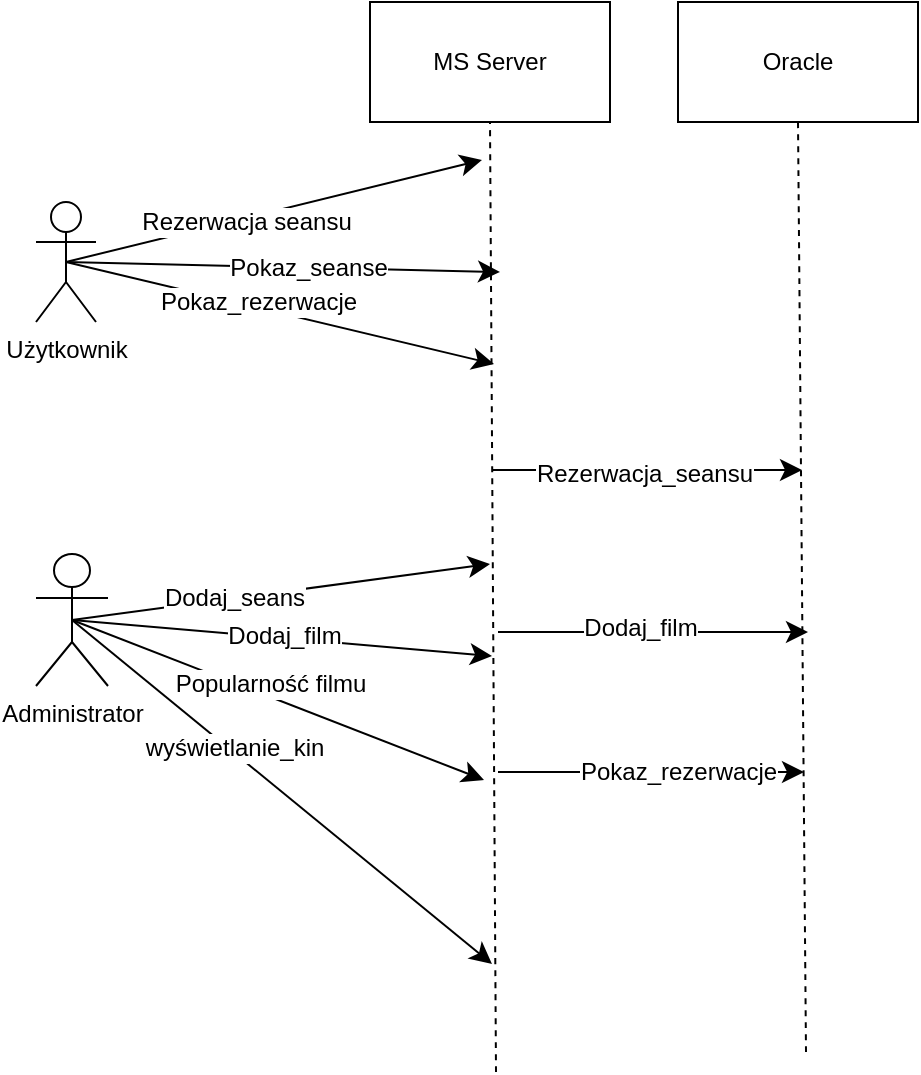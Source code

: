 <mxfile version="26.0.10">
  <diagram name="Strona-1" id="xqY9L8ijfIPU3Z0NwXGj">
    <mxGraphModel dx="1282" dy="615" grid="0" gridSize="10" guides="1" tooltips="1" connect="1" arrows="1" fold="1" page="0" pageScale="1" pageWidth="827" pageHeight="1169" math="0" shadow="0">
      <root>
        <mxCell id="0" />
        <mxCell id="1" parent="0" />
        <mxCell id="rQ2df4vWdalVbfbEbj8P-9" style="edgeStyle=none;curved=1;rounded=0;orthogonalLoop=1;jettySize=auto;html=1;exitX=0.5;exitY=0.5;exitDx=0;exitDy=0;exitPerimeter=0;fontSize=12;startSize=8;endSize=8;" edge="1" parent="1" source="rQ2df4vWdalVbfbEbj8P-1">
          <mxGeometry relative="1" as="geometry">
            <mxPoint x="340" y="179" as="targetPoint" />
          </mxGeometry>
        </mxCell>
        <mxCell id="rQ2df4vWdalVbfbEbj8P-10" value="&amp;nbsp; &amp;nbsp; &amp;nbsp; &amp;nbsp; &amp;nbsp;Rezerwacja seansu" style="edgeLabel;html=1;align=center;verticalAlign=middle;resizable=0;points=[];fontSize=12;" vertex="1" connectable="0" parent="rQ2df4vWdalVbfbEbj8P-9">
          <mxGeometry x="-0.283" y="2" relative="1" as="geometry">
            <mxPoint as="offset" />
          </mxGeometry>
        </mxCell>
        <mxCell id="rQ2df4vWdalVbfbEbj8P-1" value="Użytkownik" style="shape=umlActor;verticalLabelPosition=bottom;verticalAlign=top;html=1;outlineConnect=0;" vertex="1" parent="1">
          <mxGeometry x="117" y="200" width="30" height="60" as="geometry" />
        </mxCell>
        <mxCell id="rQ2df4vWdalVbfbEbj8P-2" value="Administrator" style="shape=umlActor;verticalLabelPosition=bottom;verticalAlign=top;html=1;outlineConnect=0;" vertex="1" parent="1">
          <mxGeometry x="117" y="376" width="36" height="66" as="geometry" />
        </mxCell>
        <mxCell id="rQ2df4vWdalVbfbEbj8P-3" value="MS Server" style="rounded=0;whiteSpace=wrap;html=1;" vertex="1" parent="1">
          <mxGeometry x="284" y="100" width="120" height="60" as="geometry" />
        </mxCell>
        <mxCell id="rQ2df4vWdalVbfbEbj8P-4" value="Oracle" style="rounded=0;whiteSpace=wrap;html=1;" vertex="1" parent="1">
          <mxGeometry x="438" y="100" width="120" height="60" as="geometry" />
        </mxCell>
        <mxCell id="rQ2df4vWdalVbfbEbj8P-5" value="" style="endArrow=none;dashed=1;html=1;rounded=0;fontSize=12;startSize=8;endSize=8;curved=1;entryX=0.5;entryY=1;entryDx=0;entryDy=0;" edge="1" parent="1" target="rQ2df4vWdalVbfbEbj8P-3">
          <mxGeometry width="50" height="50" relative="1" as="geometry">
            <mxPoint x="347" y="635" as="sourcePoint" />
            <mxPoint x="431" y="365" as="targetPoint" />
          </mxGeometry>
        </mxCell>
        <mxCell id="rQ2df4vWdalVbfbEbj8P-6" value="" style="endArrow=none;dashed=1;html=1;rounded=0;fontSize=12;startSize=8;endSize=8;curved=1;entryX=0.5;entryY=1;entryDx=0;entryDy=0;" edge="1" parent="1" target="rQ2df4vWdalVbfbEbj8P-4">
          <mxGeometry width="50" height="50" relative="1" as="geometry">
            <mxPoint x="502" y="625" as="sourcePoint" />
            <mxPoint x="492" y="173" as="targetPoint" />
          </mxGeometry>
        </mxCell>
        <mxCell id="rQ2df4vWdalVbfbEbj8P-11" value="" style="endArrow=classic;html=1;rounded=0;fontSize=12;startSize=8;endSize=8;curved=1;exitX=0.5;exitY=0.5;exitDx=0;exitDy=0;exitPerimeter=0;" edge="1" parent="1" source="rQ2df4vWdalVbfbEbj8P-1">
          <mxGeometry width="50" height="50" relative="1" as="geometry">
            <mxPoint x="381" y="415" as="sourcePoint" />
            <mxPoint x="349" y="235" as="targetPoint" />
          </mxGeometry>
        </mxCell>
        <mxCell id="rQ2df4vWdalVbfbEbj8P-12" value="Pokaz_seanse" style="edgeLabel;html=1;align=center;verticalAlign=middle;resizable=0;points=[];fontSize=12;" vertex="1" connectable="0" parent="rQ2df4vWdalVbfbEbj8P-11">
          <mxGeometry x="0.11" relative="1" as="geometry">
            <mxPoint as="offset" />
          </mxGeometry>
        </mxCell>
        <mxCell id="rQ2df4vWdalVbfbEbj8P-14" value="" style="endArrow=classic;html=1;rounded=0;fontSize=12;startSize=8;endSize=8;curved=1;exitX=0.5;exitY=0.5;exitDx=0;exitDy=0;exitPerimeter=0;" edge="1" parent="1" source="rQ2df4vWdalVbfbEbj8P-1">
          <mxGeometry width="50" height="50" relative="1" as="geometry">
            <mxPoint x="197" y="275" as="sourcePoint" />
            <mxPoint x="346" y="281" as="targetPoint" />
          </mxGeometry>
        </mxCell>
        <mxCell id="rQ2df4vWdalVbfbEbj8P-15" value="Pokaz_rezerwacje" style="edgeLabel;html=1;align=center;verticalAlign=middle;resizable=0;points=[];fontSize=12;" vertex="1" connectable="0" parent="rQ2df4vWdalVbfbEbj8P-14">
          <mxGeometry x="-0.267" y="-1" relative="1" as="geometry">
            <mxPoint x="18" as="offset" />
          </mxGeometry>
        </mxCell>
        <mxCell id="rQ2df4vWdalVbfbEbj8P-16" value="" style="endArrow=classic;html=1;rounded=0;fontSize=12;startSize=8;endSize=8;curved=1;exitX=0.5;exitY=0.5;exitDx=0;exitDy=0;exitPerimeter=0;" edge="1" parent="1" source="rQ2df4vWdalVbfbEbj8P-2">
          <mxGeometry width="50" height="50" relative="1" as="geometry">
            <mxPoint x="381" y="415" as="sourcePoint" />
            <mxPoint x="344" y="381" as="targetPoint" />
          </mxGeometry>
        </mxCell>
        <mxCell id="rQ2df4vWdalVbfbEbj8P-17" value="Dodaj_seans" style="edgeLabel;html=1;align=center;verticalAlign=middle;resizable=0;points=[];fontSize=12;" vertex="1" connectable="0" parent="rQ2df4vWdalVbfbEbj8P-16">
          <mxGeometry x="-0.229" relative="1" as="geometry">
            <mxPoint as="offset" />
          </mxGeometry>
        </mxCell>
        <mxCell id="rQ2df4vWdalVbfbEbj8P-18" value="" style="endArrow=classic;html=1;rounded=0;fontSize=12;startSize=8;endSize=8;curved=1;exitX=0.5;exitY=0.5;exitDx=0;exitDy=0;exitPerimeter=0;" edge="1" parent="1" source="rQ2df4vWdalVbfbEbj8P-2">
          <mxGeometry width="50" height="50" relative="1" as="geometry">
            <mxPoint x="381" y="415" as="sourcePoint" />
            <mxPoint x="345" y="427" as="targetPoint" />
          </mxGeometry>
        </mxCell>
        <mxCell id="rQ2df4vWdalVbfbEbj8P-19" value="Dodaj_film" style="edgeLabel;html=1;align=center;verticalAlign=middle;resizable=0;points=[];fontSize=12;" vertex="1" connectable="0" parent="rQ2df4vWdalVbfbEbj8P-18">
          <mxGeometry x="0.009" y="1" relative="1" as="geometry">
            <mxPoint as="offset" />
          </mxGeometry>
        </mxCell>
        <mxCell id="rQ2df4vWdalVbfbEbj8P-20" value="" style="endArrow=classic;html=1;rounded=0;fontSize=12;startSize=8;endSize=8;curved=1;exitX=0.5;exitY=0.5;exitDx=0;exitDy=0;exitPerimeter=0;" edge="1" parent="1" source="rQ2df4vWdalVbfbEbj8P-2">
          <mxGeometry width="50" height="50" relative="1" as="geometry">
            <mxPoint x="381" y="415" as="sourcePoint" />
            <mxPoint x="341" y="489" as="targetPoint" />
          </mxGeometry>
        </mxCell>
        <mxCell id="rQ2df4vWdalVbfbEbj8P-21" value="Popularność filmu" style="edgeLabel;html=1;align=center;verticalAlign=middle;resizable=0;points=[];fontSize=12;" vertex="1" connectable="0" parent="rQ2df4vWdalVbfbEbj8P-20">
          <mxGeometry x="-0.295" y="2" relative="1" as="geometry">
            <mxPoint x="25" y="5" as="offset" />
          </mxGeometry>
        </mxCell>
        <mxCell id="rQ2df4vWdalVbfbEbj8P-22" value="" style="endArrow=classic;html=1;rounded=0;fontSize=12;startSize=8;endSize=8;curved=1;" edge="1" parent="1">
          <mxGeometry width="50" height="50" relative="1" as="geometry">
            <mxPoint x="345" y="334" as="sourcePoint" />
            <mxPoint x="500" y="334" as="targetPoint" />
          </mxGeometry>
        </mxCell>
        <mxCell id="rQ2df4vWdalVbfbEbj8P-23" value="Rezerwacja_seansu" style="edgeLabel;html=1;align=center;verticalAlign=middle;resizable=0;points=[];fontSize=12;" vertex="1" connectable="0" parent="rQ2df4vWdalVbfbEbj8P-22">
          <mxGeometry x="-0.027" y="-2" relative="1" as="geometry">
            <mxPoint as="offset" />
          </mxGeometry>
        </mxCell>
        <mxCell id="rQ2df4vWdalVbfbEbj8P-24" value="" style="endArrow=classic;html=1;rounded=0;fontSize=12;startSize=8;endSize=8;curved=1;" edge="1" parent="1">
          <mxGeometry width="50" height="50" relative="1" as="geometry">
            <mxPoint x="348" y="415" as="sourcePoint" />
            <mxPoint x="503" y="415" as="targetPoint" />
          </mxGeometry>
        </mxCell>
        <mxCell id="rQ2df4vWdalVbfbEbj8P-25" value="Dodaj_film" style="edgeLabel;html=1;align=center;verticalAlign=middle;resizable=0;points=[];fontSize=12;" vertex="1" connectable="0" parent="rQ2df4vWdalVbfbEbj8P-24">
          <mxGeometry x="-0.092" y="2" relative="1" as="geometry">
            <mxPoint as="offset" />
          </mxGeometry>
        </mxCell>
        <mxCell id="rQ2df4vWdalVbfbEbj8P-28" value="" style="endArrow=classic;html=1;rounded=0;fontSize=12;startSize=8;endSize=8;curved=1;" edge="1" parent="1">
          <mxGeometry width="50" height="50" relative="1" as="geometry">
            <mxPoint x="348" y="485" as="sourcePoint" />
            <mxPoint x="501" y="485" as="targetPoint" />
          </mxGeometry>
        </mxCell>
        <mxCell id="rQ2df4vWdalVbfbEbj8P-29" value="Pokaz_rezerwacje" style="edgeLabel;html=1;align=center;verticalAlign=middle;resizable=0;points=[];fontSize=12;" vertex="1" connectable="0" parent="rQ2df4vWdalVbfbEbj8P-28">
          <mxGeometry x="0.169" relative="1" as="geometry">
            <mxPoint as="offset" />
          </mxGeometry>
        </mxCell>
        <mxCell id="rQ2df4vWdalVbfbEbj8P-31" value="" style="endArrow=classic;html=1;rounded=0;fontSize=12;startSize=8;endSize=8;curved=1;exitX=0.5;exitY=0.5;exitDx=0;exitDy=0;exitPerimeter=0;" edge="1" parent="1" source="rQ2df4vWdalVbfbEbj8P-2">
          <mxGeometry width="50" height="50" relative="1" as="geometry">
            <mxPoint x="175" y="530" as="sourcePoint" />
            <mxPoint x="345" y="581" as="targetPoint" />
          </mxGeometry>
        </mxCell>
        <mxCell id="rQ2df4vWdalVbfbEbj8P-32" value="wyświetlanie_kin" style="edgeLabel;html=1;align=center;verticalAlign=middle;resizable=0;points=[];fontSize=12;" vertex="1" connectable="0" parent="rQ2df4vWdalVbfbEbj8P-31">
          <mxGeometry x="-0.247" y="1" relative="1" as="geometry">
            <mxPoint x="1" as="offset" />
          </mxGeometry>
        </mxCell>
      </root>
    </mxGraphModel>
  </diagram>
</mxfile>
